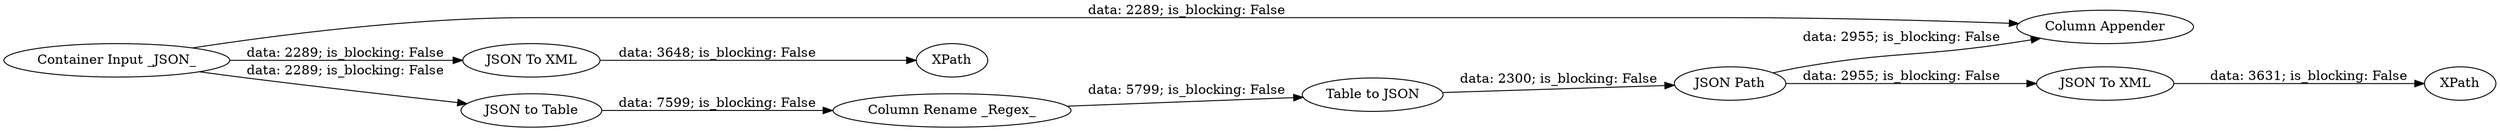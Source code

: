 digraph {
	"-4689124646448849096_15" [label="Column Appender"]
	"-4689124646448849096_9" [label="Column Rename _Regex_"]
	"-4689124646448849096_8" [label="Table to JSON"]
	"-4689124646448849096_16" [label="JSON To XML"]
	"-4689124646448849096_4" [label=XPath]
	"-4689124646448849096_14" [label="JSON Path"]
	"-4689124646448849096_5" [label="Container Input _JSON_"]
	"-4689124646448849096_7" [label="JSON to Table"]
	"-4689124646448849096_6" [label="JSON To XML"]
	"-4689124646448849096_17" [label=XPath]
	"-4689124646448849096_14" -> "-4689124646448849096_15" [label="data: 2955; is_blocking: False"]
	"-4689124646448849096_16" -> "-4689124646448849096_17" [label="data: 3648; is_blocking: False"]
	"-4689124646448849096_6" -> "-4689124646448849096_4" [label="data: 3631; is_blocking: False"]
	"-4689124646448849096_14" -> "-4689124646448849096_6" [label="data: 2955; is_blocking: False"]
	"-4689124646448849096_5" -> "-4689124646448849096_16" [label="data: 2289; is_blocking: False"]
	"-4689124646448849096_5" -> "-4689124646448849096_7" [label="data: 2289; is_blocking: False"]
	"-4689124646448849096_5" -> "-4689124646448849096_15" [label="data: 2289; is_blocking: False"]
	"-4689124646448849096_8" -> "-4689124646448849096_14" [label="data: 2300; is_blocking: False"]
	"-4689124646448849096_9" -> "-4689124646448849096_8" [label="data: 5799; is_blocking: False"]
	"-4689124646448849096_7" -> "-4689124646448849096_9" [label="data: 7599; is_blocking: False"]
	rankdir=LR
}
